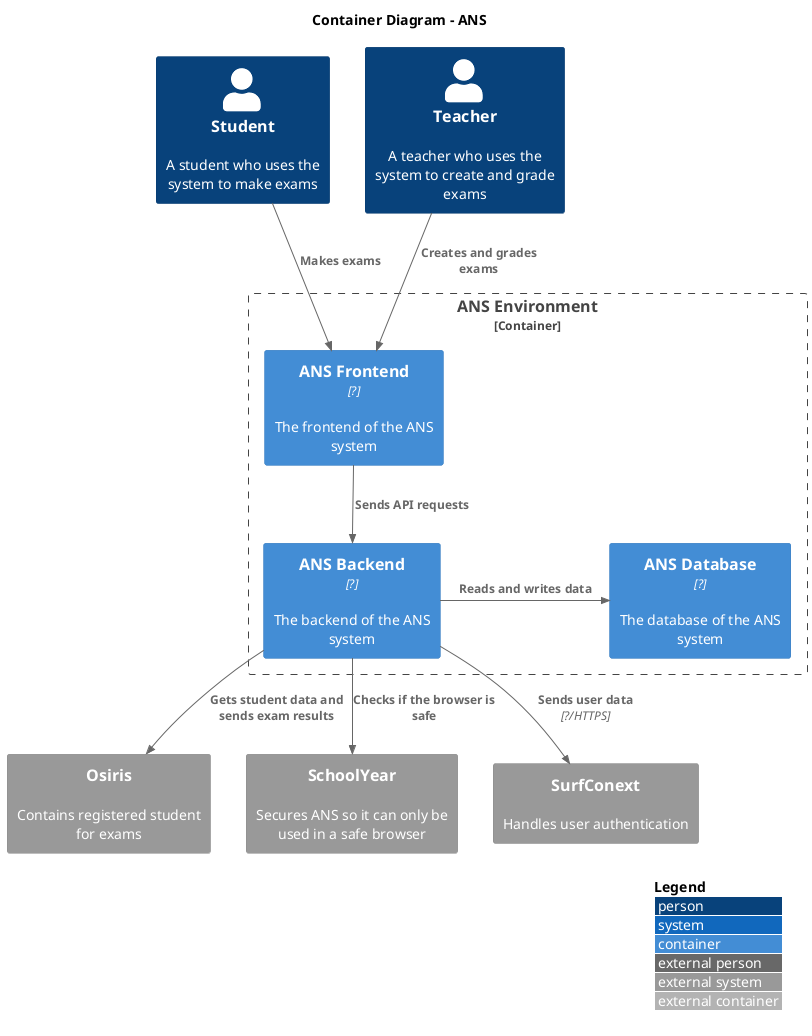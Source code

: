 @startuml

!include <C4/C4>
!include <C4/C4_Context>
!include <C4/C4_Container>

title Container Diagram - ANS

Person(student,  "Student",  "A student who uses the system to make exams")
Person(teacher, "Teacher", "A teacher who uses the system to create and grade exams")

Container_Boundary(c1, "ANS Environment") {
    Container(ans_frontend, "ANS Frontend", "?", "The frontend of the ANS system", $tags="software system")
    Container(ans_backend, "ANS Backend", "?", "The backend of the ANS system", $tags="software system")
    Container(ans_db, "ANS Database", "?", "The database of the ANS system", $tags="software system")
}

System_Ext(osiris, "Osiris", "Contains registered student for exams")
System_Ext(schoolyear, "SchoolYear", "Secures ANS so it can only be used in a safe browser")
System_Ext(surf, "SurfConext", "Handles user authentication")

Rel(student, ans_frontend, "Makes exams")
Rel(teacher, ans_frontend, "Creates and grades exams")
Rel(ans_frontend, ans_backend, "Sends API requests")
Rel_R(ans_backend, ans_db, "Reads and writes data")
Rel(ans_backend, surf, "Sends user data", "?/HTTPS")
Rel(ans_backend, osiris, "Gets student data and sends exam results")
Rel(ans_backend, schoolyear, "Checks if the browser is safe")


SHOW_LEGEND(true)
LAYOUT_WITH_LEGEND()

@enduml